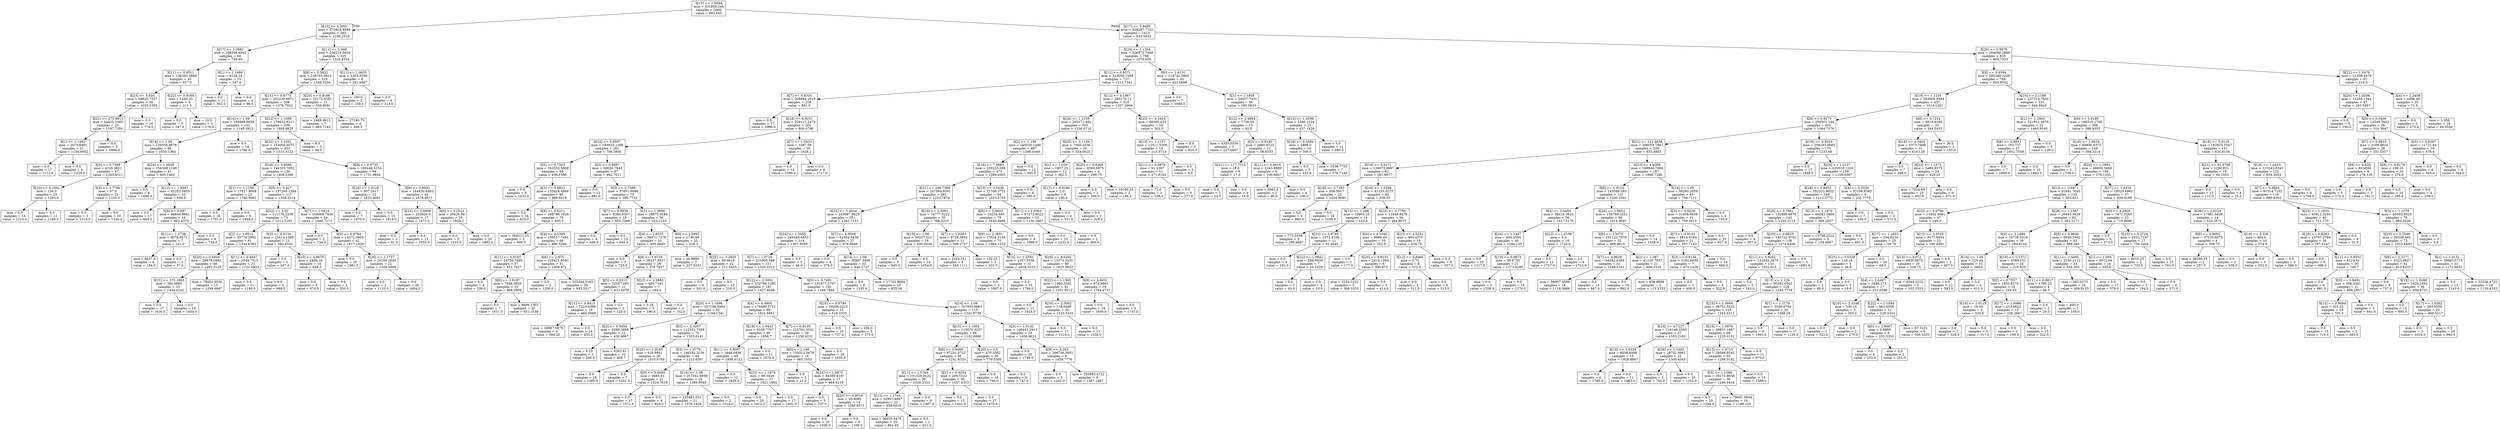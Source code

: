 digraph Tree {
node [shape=box] ;
0 [label="X[15] <= 1.0094\nmse = 331858.246\nsamples = 2000\nvalue = 993.855"] ;
1 [label="X[10] <= 4.2001\nmse = 272824.8586\nsamples = 385\nvalue = 1238.2519"] ;
0 -> 1 [labeldistance=2.5, labelangle=45, headlabel="True"] ;
2 [label="X[17] <= 1.0882\nmse = 188346.6942\nsamples = 60\nvalue = 749.65"] ;
1 -> 2 ;
3 [label="X[11] <= 0.9511\nmse = 136392.0889\nsamples = 45\nvalue = 917.0"] ;
2 -> 3 ;
4 [label="X[23] <= 5.633\nmse = 68825.7357\nsamples = 39\nvalue = 1025.5385"] ;
3 -> 4 ;
5 [label="X[21] <= 275.9911\nmse = 44425.1493\nsamples = 23\nvalue = 1197.7391"] ;
4 -> 5 ;
6 [label="X[1] <= 1.1402\nmse = 2074.8481\nsamples = 21\nvalue = 1134.0952"] ;
5 -> 6 ;
7 [label="mse = 0.0\nsamples = 17\nvalue = 1112.0"] ;
6 -> 7 ;
8 [label="mse = 0.0\nsamples = 4\nvalue = 1228.0"] ;
6 -> 8 ;
9 [label="mse = 0.0\nsamples = 2\nvalue = 1866.0"] ;
5 -> 9 ;
10 [label="mse = 0.0\nsamples = 16\nvalue = 778.0"] ;
4 -> 10 ;
11 [label="X[22] <= 0.9164\nmse = 1269.25\nsamples = 6\nvalue = 211.5"] ;
3 -> 11 ;
12 [label="mse = 0.0\nsamples = 3\nvalue = 247.0"] ;
11 -> 12 ;
13 [label="mse = 18.0\nsamples = 3\nvalue = 176.0"] ;
11 -> 13 ;
14 [label="X[1] <= 1.1686\nmse = 8138.24\nsamples = 15\nvalue = 247.6"] ;
2 -> 14 ;
15 [label="mse = 0.0\nsamples = 11\nvalue = 302.0"] ;
14 -> 15 ;
16 [label="mse = 0.0\nsamples = 4\nvalue = 98.0"] ;
14 -> 16 ;
17 [label="X[11] <= 1.048\nmse = 236210.5926\nsamples = 325\nvalue = 1328.4554"] ;
1 -> 17 ;
18 [label="X[6] <= 5.5822\nmse = 218745.9612\nsamples = 319\nvalue = 1348.5204"] ;
17 -> 18 ;
19 [label="X[11] <= 0.8775\nmse = 202229.6971\nsamples = 308\nvalue = 1376.7922"] ;
18 -> 19 ;
20 [label="X[14] <= 1.09\nmse = 169869.8658\nsamples = 102\nvalue = 1148.3922"] ;
19 -> 20 ;
21 [label="X[14] <= 1.09\nmse = 126556.8678\nsamples = 88\nvalue = 1050.1364"] ;
20 -> 21 ;
22 [label="X[5] <= 0.7389\nmse = 4316.3821\nsamples = 47\nvalue = 1263.8511"] ;
21 -> 22 ;
23 [label="X[10] <= 5.1941\nmse = 154.0\nsamples = 25\nvalue = 1203.0"] ;
22 -> 23 ;
24 [label="mse = 0.0\nsamples = 14\nvalue = 1214.0"] ;
23 -> 24 ;
25 [label="mse = 0.0\nsamples = 11\nvalue = 1189.0"] ;
23 -> 25 ;
26 [label="X[4] <= 3.7786\nmse = 57.0\nsamples = 22\nvalue = 1333.0"] ;
22 -> 26 ;
27 [label="mse = 0.0\nsamples = 3\nvalue = 1314.0"] ;
26 -> 27 ;
28 [label="mse = 0.0\nsamples = 19\nvalue = 1336.0"] ;
26 -> 28 ;
29 [label="X[24] <= 1.0638\nmse = 154308.1249\nsamples = 41\nvalue = 805.1463"] ;
21 -> 29 ;
30 [label="mse = 0.0\nsamples = 8\nvalue = 1408.0"] ;
29 -> 30 ;
31 [label="X[12] <= 1.5947\nmse = 82252.5455\nsamples = 33\nvalue = 659.0"] ;
29 -> 31 ;
32 [label="mse = 0.0\nsamples = 17\nvalue = 844.0"] ;
31 -> 32 ;
33 [label="X[8] <= 0.997\nmse = 94644.9961\nsamples = 16\nvalue = 462.4375"] ;
31 -> 33 ;
34 [label="X[1] <= 1.2738\nmse = 9078.8571\nsamples = 7\nvalue = 121.0"] ;
33 -> 34 ;
35 [label="mse = 6627.0\nsamples = 4\nvalue = 184.0"] ;
34 -> 35 ;
36 [label="mse = 0.0\nsamples = 3\nvalue = 37.0"] ;
34 -> 36 ;
37 [label="mse = 0.0\nsamples = 9\nvalue = 728.0"] ;
33 -> 37 ;
38 [label="mse = 0.0\nsamples = 14\nvalue = 1766.0"] ;
20 -> 38 ;
39 [label="X[22] <= 1.1686\nmse = 179632.8311\nsamples = 206\nvalue = 1489.8835"] ;
19 -> 39 ;
40 [label="X[22] <= 1.1051\nmse = 153066.4075\nsamples = 203\nvalue = 1510.5123"] ;
39 -> 40 ;
41 [label="X[18] <= 5.8566\nmse = 144310.7952\nsamples = 139\nvalue = 1408.5396"] ;
40 -> 41 ;
42 [label="X[1] <= 1.1199\nmse = 17027.9008\nsamples = 22\nvalue = 1780.9091"] ;
41 -> 42 ;
43 [label="mse = 0.0\nsamples = 16\nvalue = 1701.0"] ;
42 -> 43 ;
44 [label="mse = 0.0\nsamples = 6\nvalue = 1994.0"] ;
42 -> 44 ;
45 [label="X[5] <= 0.927\nmse = 137269.1384\nsamples = 117\nvalue = 1338.5214"] ;
41 -> 45 ;
46 [label="X[22] <= 1.02\nmse = 111176.2259\nsamples = 73\nvalue = 1211.2192"] ;
45 -> 46 ;
47 [label="X[2] <= 1.0611\nmse = 35776.2962\nsamples = 61\nvalue = 1334.6393"] ;
46 -> 47 ;
48 [label="X[20] <= 0.9304\nmse = 28978.0482\nsamples = 48\nvalue = 1392.3125"] ;
47 -> 48 ;
49 [label="X[21] <= 273.1863\nmse = 360.6685\nsamples = 33\nvalue = 1434.4242"] ;
48 -> 49 ;
50 [label="mse = 0.0\nsamples = 17\nvalue = 1416.0"] ;
49 -> 50 ;
51 [label="mse = 0.0\nsamples = 16\nvalue = 1454.0"] ;
49 -> 51 ;
52 [label="mse = 79451.5556\nsamples = 15\nvalue = 1299.6667"] ;
48 -> 52 ;
53 [label="X[11] <= 0.9447\nmse = 3249.7515\nsamples = 13\nvalue = 1121.6923"] ;
47 -> 53 ;
54 [label="mse = 0.0\nsamples = 11\nvalue = 1146.0"] ;
53 -> 54 ;
55 [label="mse = 0.0\nsamples = 2\nvalue = 988.0"] ;
53 -> 55 ;
56 [label="X[3] <= 0.9134\nmse = 23414.1389\nsamples = 12\nvalue = 583.8333"] ;
46 -> 56 ;
57 [label="mse = 0.0\nsamples = 2\nvalue = 257.0"] ;
56 -> 57 ;
58 [label="X[10] <= 4.8076\nmse = 2460.16\nsamples = 10\nvalue = 649.2"] ;
56 -> 58 ;
59 [label="mse = 0.0\nsamples = 8\nvalue = 674.0"] ;
58 -> 59 ;
60 [label="mse = 0.0\nsamples = 2\nvalue = 550.0"] ;
58 -> 60 ;
61 [label="X[7] <= 1.0414\nmse = 109064.7438\nsamples = 44\nvalue = 1549.7273"] ;
45 -> 61 ;
62 [label="mse = 0.0\nsamples = 2\nvalue = 134.0"] ;
61 -> 62 ;
63 [label="X[5] <= 0.9784\nmse = 14271.3605\nsamples = 42\nvalue = 1617.1429"] ;
61 -> 63 ;
64 [label="mse = 0.0\nsamples = 20\nvalue = 1681.0"] ;
63 -> 64 ;
65 [label="X[26] <= 1.1757\nmse = 20168.2645\nsamples = 22\nvalue = 1559.0909"] ;
63 -> 65 ;
66 [label="mse = 0.0\nsamples = 2\nvalue = 1110.0"] ;
65 -> 66 ;
67 [label="mse = 0.0\nsamples = 20\nvalue = 1604.0"] ;
65 -> 67 ;
68 [label="X[8] <= 0.9732\nmse = 100448.5154\nsamples = 64\nvalue = 1731.9844"] ;
40 -> 68 ;
69 [label="X[16] <= 1.0125\nmse = 807.2417\nsamples = 22\nvalue = 1833.4091"] ;
68 -> 69 ;
70 [label="mse = 0.0\nsamples = 7\nvalue = 1875.0"] ;
69 -> 70 ;
71 [label="mse = 0.0\nsamples = 15\nvalue = 1814.0"] ;
69 -> 71 ;
72 [label="X[8] <= 0.9932\nmse = 144430.6463\nsamples = 42\nvalue = 1678.8571"] ;
68 -> 72 ;
73 [label="X[23] <= 2.6808\nmse = 253920.0\nsamples = 17\nvalue = 1471.0"] ;
72 -> 73 ;
74 [label="mse = 0.0\nsamples = 2\nvalue = 91.0"] ;
73 -> 74 ;
75 [label="mse = 0.0\nsamples = 15\nvalue = 1655.0"] ;
73 -> 75 ;
76 [label="X[0] <= 3.2523\nmse = 20620.96\nsamples = 25\nvalue = 1820.2"] ;
72 -> 76 ;
77 [label="mse = 0.0\nsamples = 5\nvalue = 1533.0"] ;
76 -> 77 ;
78 [label="mse = 0.0\nsamples = 20\nvalue = 1892.0"] ;
76 -> 78 ;
79 [label="mse = 8.0\nsamples = 3\nvalue = 94.0"] ;
39 -> 79 ;
80 [label="X[20] <= 0.8166\nmse = 32172.6281\nsamples = 11\nvalue = 556.9091"] ;
18 -> 80 ;
81 [label="mse = 2469.0612\nsamples = 7\nvalue = 665.7143"] ;
80 -> 81 ;
82 [label="mse = 27180.75\nsamples = 4\nvalue = 366.5"] ;
80 -> 82 ;
83 [label="X[11] <= 1.0635\nmse = 5303.5556\nsamples = 6\nvalue = 261.6667"] ;
17 -> 83 ;
84 [label="mse = 100.0\nsamples = 2\nvalue = 159.0"] ;
83 -> 84 ;
85 [label="mse = 0.0\nsamples = 4\nvalue = 313.0"] ;
83 -> 85 ;
86 [label="X[17] <= 0.9489\nmse = 328297.7732\nsamples = 1615\nvalue = 935.5932"] ;
0 -> 86 [labeldistance=2.5, labelangle=-45, headlabel="False"] ;
87 [label="X[19] <= 1.1264\nmse = 326972.7068\nsamples = 780\nvalue = 1075.659"] ;
86 -> 87 ;
88 [label="X[11] <= 0.8571\nmse = 313058.1084\nsamples = 737\nvalue = 1113.7341"] ;
87 -> 88 ;
89 [label="X[7] <= 0.8334\nmse = 308984.2018\nsamples = 218\nvalue = 891.0"] ;
88 -> 89 ;
90 [label="mse = 0.0\nsamples = 17\nvalue = 1966.0"] ;
89 -> 90 ;
91 [label="X[18] <= 8.9251\nmse = 229111.2474\nsamples = 201\nvalue = 800.0796"] ;
89 -> 91 ;
92 [label="X[22] <= 0.9597\nmse = 169923.1266\nsamples = 181\nvalue = 708.5856"] ;
91 -> 92 ;
93 [label="X[5] <= 0.7263\nmse = 163333.5809\nsamples = 94\nvalue = 936.1596"] ;
92 -> 93 ;
94 [label="mse = 0.0\nsamples = 8\nvalue = 1433.0"] ;
93 -> 94 ;
95 [label="X[3] <= 0.8822\nmse = 153428.4966\nsamples = 86\nvalue = 889.9419"] ;
93 -> 95 ;
96 [label="mse = 0.0\nsamples = 16\nvalue = 625.0"] ;
95 -> 96 ;
97 [label="X[9] <= 5.0211\nmse = 168786.1929\nsamples = 70\nvalue = 950.5"] ;
95 -> 97 ;
98 [label="mse = 364212.25\nsamples = 2\nvalue = 609.5"] ;
97 -> 98 ;
99 [label="X[4] <= 4.5305\nmse = 159517.7491\nsamples = 68\nvalue = 960.5294"] ;
97 -> 99 ;
100 [label="X[11] <= 0.8183\nmse = 24750.7495\nsamples = 37\nvalue = 921.7027"] ;
99 -> 100 ;
101 [label="mse = 0.0\nsamples = 4\nvalue = 539.0"] ;
100 -> 101 ;
102 [label="X[6] <= 3.9197\nmse = 7846.0826\nsamples = 33\nvalue = 968.0909"] ;
100 -> 102 ;
103 [label="mse = 0.0\nsamples = 7\nvalue = 1031.0"] ;
102 -> 103 ;
104 [label="mse = 8606.1302\nsamples = 26\nvalue = 951.1538"] ;
102 -> 104 ;
105 [label="X[6] <= 2.875\nmse = 316421.8543\nsamples = 31\nvalue = 1006.871"] ;
99 -> 105 ;
106 [label="mse = 0.0\nsamples = 2\nvalue = 1200.0"] ;
105 -> 106 ;
107 [label="mse = 335494.3163\nsamples = 29\nvalue = 993.5517"] ;
105 -> 107 ;
108 [label="X[3] <= 0.8697\nmse = 60626.7843\nsamples = 87\nvalue = 462.7011"] ;
92 -> 108 ;
109 [label="mse = 0.0\nsamples = 12\nvalue = 881.0"] ;
108 -> 109 ;
110 [label="X[5] <= 0.7568\nmse = 37851.9086\nsamples = 75\nvalue = 395.7733"] ;
108 -> 110 ;
111 [label="X[7] <= 0.9939\nmse = 6384.9307\nsamples = 19\nvalue = 603.7368"] ;
110 -> 111 ;
112 [label="mse = 0.0\nsamples = 4\nvalue = 449.0"] ;
111 -> 112 ;
113 [label="mse = 0.0\nsamples = 15\nvalue = 645.0"] ;
111 -> 113 ;
114 [label="X[1] <= 1.2808\nmse = 28875.9184\nsamples = 56\nvalue = 325.2143"] ;
110 -> 114 ;
115 [label="X[4] <= 2.8535\nmse = 36471.7378\nsamples = 31\nvalue = 405.0645"] ;
114 -> 115 ;
116 [label="mse = 0.0\nsamples = 3\nvalue = 725.0"] ;
115 -> 116 ;
117 [label="X[8] <= 0.9726\nmse = 28237.3827\nsamples = 28\nvalue = 370.7857"] ;
115 -> 117 ;
118 [label="X[5] <= 0.9215\nmse = 22007.093\nsamples = 21\nvalue = 433.0476"] ;
117 -> 118 ;
119 [label="X[11] <= 0.8413\nmse = 7223.4599\nsamples = 18\nvalue = 484.3889"] ;
118 -> 119 ;
120 [label="mse = 16987.6875\nsamples = 4\nvalue = 594.25"] ;
119 -> 120 ;
121 [label="mse = 0.0\nsamples = 14\nvalue = 453.0"] ;
119 -> 121 ;
122 [label="mse = 0.0\nsamples = 3\nvalue = 125.0"] ;
118 -> 122 ;
123 [label="X[23] <= 2.3883\nmse = 409.7143\nsamples = 7\nvalue = 184.0"] ;
117 -> 123 ;
124 [label="mse = 0.16\nsamples = 5\nvalue = 196.8"] ;
123 -> 124 ;
125 [label="mse = 0.0\nsamples = 2\nvalue = 152.0"] ;
123 -> 125 ;
126 [label="X[6] <= 2.6993\nmse = 1746.96\nsamples = 25\nvalue = 226.2"] ;
114 -> 126 ;
127 [label="mse = 10.8889\nsamples = 3\nvalue = 337.3333"] ;
126 -> 127 ;
128 [label="X[25] <= 3.2825\nmse = 69.8616\nsamples = 22\nvalue = 211.0455"] ;
126 -> 128 ;
129 [label="mse = 0.0\nsamples = 9\nvalue = 201.0"] ;
128 -> 129 ;
130 [label="mse = 0.0\nsamples = 13\nvalue = 218.0"] ;
128 -> 130 ;
131 [label="X[7] <= 1.0433\nmse = 3387.09\nsamples = 20\nvalue = 1628.1"] ;
91 -> 131 ;
132 [label="mse = 0.0\nsamples = 14\nvalue = 1590.0"] ;
131 -> 132 ;
133 [label="mse = 0.0\nsamples = 6\nvalue = 1717.0"] ;
131 -> 133 ;
134 [label="X[12] <= 4.1867\nmse = 285178.11\nsamples = 519\nvalue = 1207.2909"] ;
88 -> 134 ;
135 [label="X[26] <= 1.2159\nmse = 265271.482\nsamples = 503\nvalue = 1236.0716"] ;
134 -> 135 ;
136 [label="X[2] <= 1.158\nmse = 245520.1446\nsamples = 487\nvalue = 1266.0349"] ;
135 -> 136 ;
137 [label="X[18] <= 7.9683\nmse = 230225.008\nsamples = 475\nvalue = 1289.0505"] ;
136 -> 137 ;
138 [label="X[21] <= 299.7366\nmse = 247564.9391\nsamples = 381\nvalue = 1223.7874"] ;
137 -> 138 ;
139 [label="X[25] <= 5.4024\nmse = 243087.9929\nsamples = 351\nvalue = 1262.7151"] ;
138 -> 139 ;
140 [label="X[24] <= 1.2055\nmse = 245049.4453\nsamples = 314\nvalue = 1307.8599"] ;
139 -> 140 ;
141 [label="X[7] <= 1.0719\nmse = 231905.388\nsamples = 311\nvalue = 1320.0322"] ;
140 -> 141 ;
142 [label="X[12] <= 2.5001\nmse = 232796.1295\nsamples = 181\nvalue = 1427.9448"] ;
141 -> 142 ;
143 [label="X[26] <= 1.1698\nmse = 197194.5064\nsamples = 82\nvalue = 1194.1341"] ;
142 -> 143 ;
144 [label="X[3] <= 0.9454\nmse = 9299.3889\nsamples = 12\nvalue = 430.6667"] ;
143 -> 144 ;
145 [label="mse = 6.25\nsamples = 2\nvalue = 540.5"] ;
144 -> 145 ;
146 [label="mse = 8262.81\nsamples = 10\nvalue = 408.7"] ;
144 -> 146 ;
147 [label="X[0] <= 2.0267\nmse = 112352.7569\nsamples = 70\nvalue = 1325.0143"] ;
143 -> 147 ;
148 [label="X[23] <= 1.9165\nmse = 616.9941\nsamples = 26\nvalue = 1510.0769"] ;
147 -> 148 ;
149 [label="mse = 0.0\nsamples = 19\nvalue = 1495.0"] ;
148 -> 149 ;
150 [label="mse = 0.0\nsamples = 7\nvalue = 1551.0"] ;
148 -> 150 ;
151 [label="X[3] <= 1.0779\nmse = 146182.3156\nsamples = 44\nvalue = 1215.6591"] ;
147 -> 151 ;
152 [label="X[0] <= 3.4684\nmse = 9483.61\nsamples = 21\nvalue = 1024.7619"] ;
151 -> 152 ;
153 [label="mse = 0.0\nsamples = 17\nvalue = 1072.0"] ;
152 -> 153 ;
154 [label="mse = 0.0\nsamples = 4\nvalue = 824.0"] ;
152 -> 154 ;
155 [label="X[14] <= 1.09\nmse = 207341.6938\nsamples = 23\nvalue = 1389.9565"] ;
151 -> 155 ;
156 [label="mse = 225483.551\nsamples = 21\nvalue = 1378.1429"] ;
155 -> 156 ;
157 [label="mse = 0.0\nsamples = 2\nvalue = 1514.0"] ;
155 -> 157 ;
158 [label="X[4] <= 4.4905\nmse = 179499.5721\nsamples = 99\nvalue = 1621.6061"] ;
142 -> 158 ;
159 [label="X[19] <= 1.0443\nmse = 9169.7767\nsamples = 60\nvalue = 1856.7"] ;
158 -> 159 ;
160 [label="X[11] <= 0.9097\nmse = 1646.6456\nsamples = 49\nvalue = 1898.6122"] ;
159 -> 160 ;
161 [label="mse = 0.0\nsamples = 12\nvalue = 1829.0"] ;
160 -> 161 ;
162 [label="X[23] <= 1.1976\nmse = 99.3426\nsamples = 37\nvalue = 1921.1892"] ;
160 -> 162 ;
163 [label="mse = 0.0\nsamples = 20\nvalue = 1912.0"] ;
162 -> 163 ;
164 [label="mse = 0.0\nsamples = 17\nvalue = 1932.0"] ;
162 -> 164 ;
165 [label="mse = 0.0\nsamples = 11\nvalue = 1670.0"] ;
159 -> 165 ;
166 [label="X[7] <= 0.9139\nmse = 225701.3531\nsamples = 39\nvalue = 1259.9231"] ;
158 -> 166 ;
167 [label="X[0] <= 2.146\nmse = 159313.5679\nsamples = 19\nvalue = 865.1053"] ;
166 -> 167 ;
168 [label="mse = 0.0\nsamples = 2\nvalue = 21.0"] ;
167 -> 168 ;
169 [label="X[22] <= 1.0875\nmse = 84369.4187\nsamples = 17\nvalue = 964.4118"] ;
167 -> 169 ;
170 [label="mse = 0.0\nsamples = 3\nvalue = 337.0"] ;
169 -> 170 ;
171 [label="X[20] <= 0.9019\nmse = 20.4082\nsamples = 14\nvalue = 1098.8571"] ;
169 -> 171 ;
172 [label="mse = 0.0\nsamples = 10\nvalue = 1096.0"] ;
171 -> 172 ;
173 [label="mse = 0.0\nsamples = 4\nvalue = 1106.0"] ;
171 -> 173 ;
174 [label="mse = 0.0\nsamples = 20\nvalue = 1635.0"] ;
166 -> 174 ;
175 [label="X[5] <= 0.7491\nmse = 191877.2767\nsamples = 130\nvalue = 1169.7846"] ;
141 -> 175 ;
176 [label="X[20] <= 0.8799\nmse = 29206.2222\nsamples = 15\nvalue = 616.3333"] ;
175 -> 176 ;
177 [label="mse = 0.0\nsamples = 10\nvalue = 737.0"] ;
176 -> 177 ;
178 [label="mse = 256.0\nsamples = 5\nvalue = 375.0"] ;
176 -> 178 ;
179 [label="X[14] <= 1.09\nmse = 167930.6863\nsamples = 115\nvalue = 1241.9739"] ;
175 -> 179 ;
180 [label="X[15] <= 1.1004\nmse = 113070.3207\nsamples = 86\nvalue = 1102.0698"] ;
179 -> 180 ;
181 [label="X[8] <= 0.9466\nmse = 97251.5722\nsamples = 60\nvalue = 1241.8333"] ;
180 -> 181 ;
182 [label="X[11] <= 1.0764\nmse = 101329.9122\nsamples = 30\nvalue = 1026.2333"] ;
181 -> 182 ;
183 [label="X[13] <= 1.1744\nmse = 32901.4897\nsamples = 22\nvalue = 858.6818"] ;
182 -> 183 ;
184 [label="mse = 36035.4475\nsamples = 20\nvalue = 862.45"] ;
183 -> 184 ;
185 [label="mse = 0.0\nsamples = 2\nvalue = 821.0"] ;
183 -> 185 ;
186 [label="mse = 0.0\nsamples = 8\nvalue = 1487.0"] ;
182 -> 186 ;
187 [label="X[2] <= 0.9204\nmse = 206.5122\nsamples = 30\nvalue = 1457.4333"] ;
181 -> 187 ;
188 [label="mse = 0.0\nsamples = 13\nvalue = 1441.0"] ;
187 -> 188 ;
189 [label="mse = 0.0\nsamples = 17\nvalue = 1470.0"] ;
187 -> 189 ;
190 [label="X[20] <= 1.0\nmse = 470.5562\nsamples = 26\nvalue = 779.5385"] ;
180 -> 190 ;
191 [label="mse = 0.0\nsamples = 18\nvalue = 794.0"] ;
190 -> 191 ;
192 [label="mse = 0.0\nsamples = 8\nvalue = 747.0"] ;
190 -> 192 ;
193 [label="X[3] <= 1.0142\nmse = 100443.2913\nsamples = 29\nvalue = 1656.8621"] ;
179 -> 193 ;
194 [label="mse = 0.0\nsamples = 20\nvalue = 1746.0"] ;
193 -> 194 ;
195 [label="X[9] <= 4.263\nmse = 266756.3951\nsamples = 9\nvalue = 1458.7778"] ;
193 -> 195 ;
196 [label="mse = 0.0\nsamples = 3\nvalue = 1202.0"] ;
195 -> 196 ;
197 [label="mse = 350683.4722\nsamples = 6\nvalue = 1587.1667"] ;
195 -> 197 ;
198 [label="mse = 0.0\nsamples = 3\nvalue = 46.0"] ;
140 -> 198 ;
199 [label="X[7] <= 0.9006\nmse = 62364.9438\nsamples = 37\nvalue = 879.5946"] ;
139 -> 199 ;
200 [label="mse = 0.0\nsamples = 4\nvalue = 379.0"] ;
199 -> 200 ;
201 [label="X[14] <= 1.09\nmse = 35867.3499\nsamples = 33\nvalue = 940.2727"] ;
199 -> 201 ;
202 [label="mse = 0.0\nsamples = 8\nvalue = 1205.0"] ;
201 -> 202 ;
203 [label="mse = 17742.8864\nsamples = 25\nvalue = 855.56"] ;
201 -> 203 ;
204 [label="X[10] <= 2.3062\nmse = 74777.0222\nsamples = 30\nvalue = 768.3333"] ;
138 -> 204 ;
205 [label="X[19] <= 1.06\nmse = 50237.313\nsamples = 19\nvalue = 920.0526"] ;
204 -> 205 ;
206 [label="mse = 0.0\nsamples = 5\nvalue = 545.0"] ;
205 -> 206 ;
207 [label="mse = 0.0\nsamples = 14\nvalue = 1054.0"] ;
205 -> 207 ;
208 [label="X[7] <= 1.0283\nmse = 8728.3802\nsamples = 11\nvalue = 506.2727"] ;
204 -> 208 ;
209 [label="mse = 2342.321\nsamples = 9\nvalue = 545.1111"] ;
208 -> 209 ;
210 [label="mse = 132.25\nsamples = 2\nvalue = 331.5"] ;
208 -> 210 ;
211 [label="X[10] <= 3.5438\nmse = 72706.3721\nsamples = 94\nvalue = 1553.5745"] ;
137 -> 211 ;
212 [label="X[8] <= 0.9933\nmse = 33254.605\nsamples = 79\nvalue = 1633.9494"] ;
211 -> 212 ;
213 [label="X[9] <= 2.3851\nmse = 17034.5156\nsamples = 75\nvalue = 1664.1333"] ;
212 -> 213 ;
214 [label="X[15] <= 1.0591\nmse = 2357.5556\nsamples = 15\nvalue = 1818.3333"] ;
213 -> 214 ;
215 [label="mse = 0.0\nsamples = 5\nvalue = 1887.0"] ;
214 -> 215 ;
216 [label="mse = 0.0\nsamples = 10\nvalue = 1784.0"] ;
214 -> 216 ;
217 [label="X[18] <= 8.6292\nmse = 13273.2431\nsamples = 60\nvalue = 1625.5833"] ;
213 -> 217 ;
218 [label="X[22] <= 1.1365\nmse = 1990.3391\nsamples = 41\nvalue = 1551.9512"] ;
217 -> 218 ;
219 [label="mse = 0.0\nsamples = 11\nvalue = 1624.0"] ;
218 -> 219 ;
220 [label="X[10] <= 2.3062\nmse = 118.8489\nsamples = 30\nvalue = 1525.5333"] ;
218 -> 220 ;
221 [label="mse = 0.0\nsamples = 17\nvalue = 1516.0"] ;
220 -> 221 ;
222 [label="mse = 0.0\nsamples = 13\nvalue = 1538.0"] ;
220 -> 222 ;
223 [label="X[0] <= 4.6031\nmse = 674.9861\nsamples = 19\nvalue = 1784.4737"] ;
217 -> 223 ;
224 [label="mse = 0.0\nsamples = 14\nvalue = 1800.0"] ;
223 -> 224 ;
225 [label="mse = 0.0\nsamples = 5\nvalue = 1741.0"] ;
223 -> 225 ;
226 [label="mse = 0.0\nsamples = 4\nvalue = 1068.0"] ;
212 -> 226 ;
227 [label="X[11] <= 1.0304\nmse = 67272.8622\nsamples = 15\nvalue = 1130.2667"] ;
211 -> 227 ;
228 [label="mse = 0.0\nsamples = 13\nvalue = 1232.0"] ;
227 -> 228 ;
229 [label="mse = 0.0\nsamples = 2\nvalue = 469.0"] ;
227 -> 229 ;
230 [label="mse = 0.0\nsamples = 12\nvalue = 355.0"] ;
136 -> 230 ;
231 [label="X[25] <= 3.1149\nmse = 7365.4336\nsamples = 16\nvalue = 324.0625"] ;
135 -> 231 ;
232 [label="X[1] <= 1.029\nmse = 1057.25\nsamples = 12\nvalue = 362.5"] ;
231 -> 232 ;
233 [label="mse = 0.0\nsamples = 6\nvalue = 395.0"] ;
232 -> 233 ;
234 [label="X[17] <= 0.9186\nmse = 2.0\nsamples = 6\nvalue = 330.0"] ;
232 -> 234 ;
235 [label="mse = 0.0\nsamples = 4\nvalue = 331.0"] ;
234 -> 235 ;
236 [label="mse = 0.0\nsamples = 2\nvalue = 328.0"] ;
234 -> 236 ;
237 [label="X[20] <= 0.8268\nmse = 8560.6875\nsamples = 4\nvalue = 208.75"] ;
231 -> 237 ;
238 [label="mse = 0.0\nsamples = 2\nvalue = 268.0"] ;
237 -> 238 ;
239 [label="mse = 10100.25\nsamples = 2\nvalue = 149.5"] ;
237 -> 239 ;
240 [label="X[25] <= 4.3424\nmse = 66305.625\nsamples = 16\nvalue = 302.5"] ;
134 -> 240 ;
241 [label="X[13] <= 1.1157\nmse = 12511.5306\nsamples = 14\nvalue = 213.5714"] ;
240 -> 241 ;
242 [label="X[11] <= 0.9876\nmse = 91.2397\nsamples = 11\nvalue = 271.8182"] ;
241 -> 242 ;
243 [label="mse = 72.0\nsamples = 3\nvalue = 258.0"] ;
242 -> 243 ;
244 [label="mse = 0.0\nsamples = 8\nvalue = 277.0"] ;
242 -> 244 ;
245 [label="mse = 0.0\nsamples = 3\nvalue = 0.0"] ;
241 -> 245 ;
246 [label="mse = 0.0\nsamples = 2\nvalue = 925.0"] ;
240 -> 246 ;
247 [label="X[0] <= 1.6131\nmse = 114742.3905\nsamples = 43\nvalue = 423.0698"] ;
87 -> 247 ;
248 [label="mse = 0.0\nsamples = 7\nvalue = 1089.0"] ;
247 -> 248 ;
249 [label="X[1] <= 1.1938\nmse = 34057.7431\nsamples = 36\nvalue = 293.5833"] ;
247 -> 249 ;
250 [label="X[12] <= 2.4694\nmse = 7736.64\nsamples = 15\nvalue = 92.6"] ;
249 -> 250 ;
251 [label="mse = 4355.5556\nsamples = 3\nvalue = 227.6667"] ;
250 -> 251 ;
252 [label="X[3] <= 0.9185\nmse = 2880.9722\nsamples = 12\nvalue = 58.8333"] ;
250 -> 252 ;
253 [label="X[21] <= 117.7315\nmse = 18.0\nsamples = 6\nvalue = 17.0"] ;
252 -> 253 ;
254 [label="mse = 0.0\nsamples = 2\nvalue = 23.0"] ;
253 -> 254 ;
255 [label="mse = 0.0\nsamples = 4\nvalue = 14.0"] ;
253 -> 255 ;
256 [label="X[11] <= 0.9616\nmse = 2243.8889\nsamples = 6\nvalue = 100.6667"] ;
252 -> 256 ;
257 [label="mse = 6561.0\nsamples = 2\nvalue = 90.0"] ;
256 -> 257 ;
258 [label="mse = 0.0\nsamples = 4\nvalue = 106.0"] ;
256 -> 258 ;
259 [label="X[13] <= 1.0256\nmse = 3396.1224\nsamples = 21\nvalue = 437.1429"] ;
249 -> 259 ;
260 [label="X[18] <= 6.5084\nmse = 2889.0\nsamples = 10\nvalue = 390.0"] ;
259 -> 260 ;
261 [label="mse = 0.0\nsamples = 3\nvalue = 421.0"] ;
260 -> 261 ;
262 [label="mse = 3538.7755\nsamples = 7\nvalue = 376.7143"] ;
260 -> 262 ;
263 [label="mse = 0.0\nsamples = 11\nvalue = 480.0"] ;
259 -> 263 ;
264 [label="X[20] <= 0.9876\nmse = 294090.2888\nsamples = 835\nvalue = 804.7533"] ;
86 -> 264 ;
265 [label="X[8] <= 0.9394\nmse = 285348.2209\nsamples = 768\nvalue = 855.8542"] ;
264 -> 265 ;
266 [label="X[19] <= 1.1254\nmse = 263606.9584\nsamples = 437\nvalue = 1014.1281"] ;
265 -> 266 ;
267 [label="X[8] <= 0.9273\nmse = 250501.144\nsamples = 404\nvalue = 1064.7376"] ;
266 -> 267 ;
268 [label="X[21] <= 212.4836\nmse = 206059.7867\nsamples = 229\nvalue = 935.4803"] ;
267 -> 268 ;
269 [label="X[19] <= 0.9171\nmse = 134673.9667\nsamples = 62\nvalue = 581.9677"] ;
268 -> 269 ;
270 [label="X[18] <= 5.7283\nmse = 456.9917\nsamples = 22\nvalue = 1024.9091"] ;
269 -> 270 ;
271 [label="mse = 0.0\nsamples = 6\nvalue = 990.0"] ;
270 -> 271 ;
272 [label="mse = 0.0\nsamples = 16\nvalue = 1038.0"] ;
270 -> 272 ;
273 [label="X[16] <= 1.0289\nmse = 41235.3275\nsamples = 40\nvalue = 338.35"] ;
269 -> 273 ;
274 [label="X[13] <= 1.098\nmse = 10955.25\nsamples = 14\nvalue = 103.5"] ;
273 -> 274 ;
275 [label="mse = 773.5556\nsamples = 3\nvalue = 290.6667"] ;
274 -> 275 ;
276 [label="X[23] <= 3.8795\nmse = 1572.4298\nsamples = 11\nvalue = 52.4545"] ;
274 -> 276 ;
277 [label="mse = 0.0\nsamples = 4\nvalue = 102.0"] ;
276 -> 277 ;
278 [label="X[22] <= 1.0841\nmse = 266.6939\nsamples = 7\nvalue = 24.1429"] ;
276 -> 278 ;
279 [label="mse = 0.0\nsamples = 3\nvalue = 43.0"] ;
278 -> 279 ;
280 [label="mse = 0.0\nsamples = 4\nvalue = 10.0"] ;
278 -> 280 ;
281 [label="X[25] <= 4.7756\nmse = 11849.8476\nsamples = 26\nvalue = 464.8077"] ;
273 -> 281 ;
282 [label="X[4] <= 4.1046\nmse = 9666.49\nsamples = 10\nvalue = 352.9"] ;
281 -> 282 ;
283 [label="mse = 0.0\nsamples = 2\nvalue = 177.0"] ;
282 -> 283 ;
284 [label="X[20] <= 0.9231\nmse = 2414.1094\nsamples = 8\nvalue = 396.875"] ;
282 -> 284 ;
285 [label="mse = 5134.2222\nsamples = 3\nvalue = 368.3333"] ;
284 -> 285 ;
286 [label="mse = 0.0\nsamples = 5\nvalue = 414.0"] ;
284 -> 286 ;
287 [label="X[23] <= 4.5251\nmse = 495.4375\nsamples = 16\nvalue = 534.75"] ;
281 -> 287 ;
288 [label="X[12] <= 3.8466\nmse = 0.75\nsamples = 8\nvalue = 512.5"] ;
287 -> 288 ;
289 [label="mse = 0.0\nsamples = 2\nvalue = 511.0"] ;
288 -> 289 ;
290 [label="mse = 0.0\nsamples = 6\nvalue = 513.0"] ;
288 -> 290 ;
291 [label="mse = 0.0\nsamples = 8\nvalue = 557.0"] ;
287 -> 291 ;
292 [label="X[23] <= 4.6309\nmse = 168940.7864\nsamples = 167\nvalue = 1066.7246"] ;
268 -> 292 ;
293 [label="X[8] <= 0.9124\nmse = 143588.583\nsamples = 122\nvalue = 1200.2541"] ;
292 -> 293 ;
294 [label="X[4] <= 3.4459\nmse = 38418.3925\nsamples = 56\nvalue = 1417.5179"] ;
293 -> 294 ;
295 [label="X[24] <= 1.1447\nmse = 494.2594\nsamples = 40\nvalue = 1294.125"] ;
294 -> 295 ;
296 [label="mse = 0.0\nsamples = 19\nvalue = 1317.0"] ;
295 -> 296 ;
297 [label="X[19] <= 0.9874\nmse = 39.6735\nsamples = 21\nvalue = 1273.4286"] ;
295 -> 297 ;
298 [label="mse = 0.0\nsamples = 3\nvalue = 1258.0"] ;
297 -> 298 ;
299 [label="mse = 0.0\nsamples = 18\nvalue = 1276.0"] ;
297 -> 299 ;
300 [label="X[22] <= 1.0199\nmse = 3.0\nsamples = 16\nvalue = 1726.0"] ;
294 -> 300 ;
301 [label="mse = 0.0\nsamples = 12\nvalue = 1727.0"] ;
300 -> 301 ;
302 [label="mse = 0.0\nsamples = 4\nvalue = 1723.0"] ;
300 -> 302 ;
303 [label="X[26] <= 1.0653\nmse = 158789.3251\nsamples = 66\nvalue = 1015.9091"] ;
293 -> 303 ;
304 [label="X[9] <= 3.5075\nmse = 101122.7678\nsamples = 52\nvalue = 869.9615"] ;
303 -> 304 ;
305 [label="X[7] <= 0.9629\nmse = 64582.6368\nsamples = 31\nvalue = 1046.5161"] ;
304 -> 305 ;
306 [label="mse = 98907.4599\nsamples = 18\nvalue = 1118.3889"] ;
305 -> 306 ;
307 [label="mse = 0.0\nsamples = 13\nvalue = 947.0"] ;
305 -> 307 ;
308 [label="X[2] <= 1.087\nmse = 41120.7937\nsamples = 21\nvalue = 609.3333"] ;
304 -> 308 ;
309 [label="mse = 0.0\nsamples = 18\nvalue = 692.0"] ;
308 -> 309 ;
310 [label="mse = 826.8889\nsamples = 3\nvalue = 113.3333"] ;
308 -> 310 ;
311 [label="mse = 0.0\nsamples = 14\nvalue = 1558.0"] ;
303 -> 311 ;
312 [label="X[14] <= 1.09\nmse = 58280.2054\nsamples = 45\nvalue = 704.7111"] ;
292 -> 312 ;
313 [label="X[3] <= 0.8229\nmse = 31608.6639\nsamples = 41\nvalue = 758.3415"] ;
312 -> 313 ;
314 [label="X[7] <= 0.9142\nmse = 8819.9184\nsamples = 21\nvalue = 597.7143"] ;
313 -> 314 ;
315 [label="X[3] <= 0.8156\nmse = 3182.6939\nsamples = 7\nvalue = 473.1429"] ;
314 -> 315 ;
316 [label="mse = 0.0\nsamples = 3\nvalue = 408.0"] ;
315 -> 316 ;
317 [label="mse = 0.0\nsamples = 4\nvalue = 522.0"] ;
315 -> 317 ;
318 [label="mse = 0.0\nsamples = 14\nvalue = 660.0"] ;
314 -> 318 ;
319 [label="mse = 0.0\nsamples = 20\nvalue = 927.0"] ;
313 -> 319 ;
320 [label="mse = 0.0\nsamples = 4\nvalue = 155.0"] ;
312 -> 320 ;
321 [label="X[19] <= 0.9324\nmse = 258183.8085\nsamples = 175\nvalue = 1233.88"] ;
267 -> 321 ;
322 [label="mse = 0.0\nsamples = 17\nvalue = 1949.0"] ;
321 -> 322 ;
323 [label="X[24] <= 1.2157\nmse = 225019.1226\nsamples = 158\nvalue = 1156.9367"] ;
321 -> 323 ;
324 [label="X[18] <= 5.8453\nmse = 182321.9622\nsamples = 149\nvalue = 1212.5772"] ;
323 -> 324 ;
325 [label="X[20] <= 0.7881\nmse = 152898.6878\nsamples = 142\nvalue = 1253.2113"] ;
324 -> 325 ;
326 [label="mse = 0.0\nsamples = 4\nvalue = 507.0"] ;
325 -> 326 ;
327 [label="X[20] <= 0.9833\nmse = 140722.6702\nsamples = 138\nvalue = 1274.8406"] ;
325 -> 327 ;
328 [label="X[11] <= 0.9342\nmse = 131633.2479\nsamples = 133\nvalue = 1252.015"] ;
327 -> 328 ;
329 [label="mse = 0.0\nsamples = 5\nvalue = 183.0"] ;
328 -> 329 ;
330 [label="X[13] <= 1.126\nmse = 90391.0502\nsamples = 128\nvalue = 1293.7734"] ;
328 -> 330 ;
331 [label="X[15] <= 1.0664\nmse = 98751.5532\nsamples = 103\nvalue = 1343.6311"] ;
330 -> 331 ;
332 [label="X[10] <= 4.7227\nmse = 116149.2505\nsamples = 37\nvalue = 1555.2162"] ;
331 -> 332 ;
333 [label="X[19] <= 1.0234\nmse = 8058.6489\nsamples = 15\nvalue = 1928.8667"] ;
332 -> 333 ;
334 [label="mse = 0.0\nsamples = 4\nvalue = 1780.0"] ;
333 -> 334 ;
335 [label="mse = 0.0\nsamples = 11\nvalue = 1983.0"] ;
333 -> 335 ;
336 [label="X[26] <= 1.1002\nmse = 29752.0661\nsamples = 22\nvalue = 1300.4545"] ;
332 -> 336 ;
337 [label="mse = 0.0\nsamples = 2\nvalue = 755.0"] ;
336 -> 337 ;
338 [label="mse = 0.0\nsamples = 20\nvalue = 1355.0"] ;
336 -> 338 ;
339 [label="X[19] <= 1.0876\nmse = 49831.1967\nsamples = 66\nvalue = 1225.0152"] ;
331 -> 339 ;
340 [label="X[13] <= 1.0715\nmse = 29548.8542\nsamples = 55\nvalue = 1296.0182"] ;
339 -> 340 ;
341 [label="X[3] <= 1.1586\nmse = 38172.8858\nsamples = 36\nvalue = 1246.9444"] ;
340 -> 341 ;
342 [label="mse = 0.0\nsamples = 20\nvalue = 1294.0"] ;
341 -> 342 ;
343 [label="mse = 79661.4844\nsamples = 16\nvalue = 1188.125"] ;
341 -> 343 ;
344 [label="mse = 0.0\nsamples = 19\nvalue = 1389.0"] ;
340 -> 344 ;
345 [label="mse = 0.0\nsamples = 11\nvalue = 870.0"] ;
339 -> 345 ;
346 [label="X[1] <= 1.3179\nmse = 3509.6704\nsamples = 25\nvalue = 1088.36"] ;
330 -> 346 ;
347 [label="mse = 0.0\nsamples = 8\nvalue = 1002.0"] ;
346 -> 347 ;
348 [label="mse = 0.0\nsamples = 17\nvalue = 1129.0"] ;
346 -> 348 ;
349 [label="mse = 0.0\nsamples = 5\nvalue = 1882.0"] ;
327 -> 349 ;
350 [label="X[13] <= 1.1876\nmse = 66243.3469\nsamples = 7\nvalue = 388.2857"] ;
324 -> 350 ;
351 [label="mse = 13798.2222\nsamples = 3\nvalue = 104.6667"] ;
350 -> 351 ;
352 [label="mse = 0.0\nsamples = 4\nvalue = 601.0"] ;
350 -> 352 ;
353 [label="X[4] <= 5.5025\nmse = 32106.8395\nsamples = 9\nvalue = 235.7778"] ;
323 -> 353 ;
354 [label="mse = 0.0\nsamples = 7\nvalue = 140.0"] ;
353 -> 354 ;
355 [label="mse = 0.0\nsamples = 2\nvalue = 571.0"] ;
353 -> 355 ;
356 [label="X[0] <= 3.7214\nmse = 8814.4298\nsamples = 33\nvalue = 394.5455"] ;
266 -> 356 ;
357 [label="X[18] <= 4.3462\nmse = 5373.7898\nsamples = 31\nvalue = 410.129"] ;
356 -> 357 ;
358 [label="mse = 0.0\nsamples = 7\nvalue = 348.0"] ;
357 -> 358 ;
359 [label="X[22] <= 1.1572\nmse = 5486.9375\nsamples = 24\nvalue = 428.25"] ;
357 -> 359 ;
360 [label="mse = 7024.64\nsamples = 15\nvalue = 402.6"] ;
359 -> 360 ;
361 [label="mse = 0.0\nsamples = 9\nvalue = 471.0"] ;
359 -> 361 ;
362 [label="mse = 36.0\nsamples = 2\nvalue = 153.0"] ;
356 -> 362 ;
363 [label="X[10] <= 2.1189\nmse = 237314.7834\nsamples = 331\nvalue = 646.8943"] ;
265 -> 363 ;
364 [label="X[1] <= 1.2962\nmse = 521921.4979\nsamples = 22\nvalue = 1460.9545"] ;
363 -> 364 ;
365 [label="X[6] <= 2.8933\nmse = 163.737\nsamples = 17\nvalue = 1852.7059"] ;
364 -> 365 ;
366 [label="mse = 0.0\nsamples = 7\nvalue = 1868.0"] ;
365 -> 366 ;
367 [label="mse = 0.0\nsamples = 10\nvalue = 1842.0"] ;
365 -> 367 ;
368 [label="mse = 0.0\nsamples = 5\nvalue = 129.0"] ;
364 -> 368 ;
369 [label="X[6] <= 5.0189\nmse = 166510.1706\nsamples = 309\nvalue = 588.9353"] ;
363 -> 369 ;
370 [label="X[16] <= 1.0019\nmse = 69806.8372\nsamples = 168\nvalue = 394.3214"] ;
369 -> 370 ;
371 [label="mse = 0.0\nsamples = 2\nvalue = 1739.0"] ;
370 -> 371 ;
372 [label="X[24] <= 1.1954\nmse = 48600.3469\nsamples = 166\nvalue = 378.1205"] ;
370 -> 372 ;
373 [label="X[12] <= 3.6871\nmse = 31641.7045\nsamples = 129\nvalue = 303.031"] ;
372 -> 373 ;
374 [label="X[22] <= 0.9706\nmse = 13502.4681\nsamples = 47\nvalue = 149.0"] ;
373 -> 374 ;
375 [label="X[17] <= 1.1653\nmse = 294.8224\nsamples = 25\nvalue = 59.76"] ;
374 -> 375 ;
376 [label="X[25] <= 3.0359\nmse = 116.16\nsamples = 5\nvalue = 26.8"] ;
375 -> 376 ;
377 [label="mse = 0.0\nsamples = 2\nvalue = 40.0"] ;
376 -> 377 ;
378 [label="mse = 0.0\nsamples = 3\nvalue = 18.0"] ;
376 -> 378 ;
379 [label="mse = 0.0\nsamples = 20\nvalue = 68.0"] ;
375 -> 379 ;
380 [label="X[12] <= 3.4529\nmse = 9177.6054\nsamples = 22\nvalue = 250.4091"] ;
374 -> 380 ;
381 [label="X[10] <= 4.072\nmse = 4935.0875\nsamples = 20\nvalue = 228.75"] ;
380 -> 381 ;
382 [label="X[4] <= 2.4497\nmse = 1686.173\nsamples = 17\nvalue = 251.0588"] ;
381 -> 382 ;
383 [label="X[10] <= 2.3246\nmse = 530.16\nsamples = 5\nvalue = 303.2"] ;
382 -> 383 ;
384 [label="mse = 0.0\nsamples = 3\nvalue = 322.0"] ;
383 -> 384 ;
385 [label="mse = 0.0\nsamples = 2\nvalue = 275.0"] ;
383 -> 385 ;
386 [label="X[22] <= 1.1094\nmse = 563.0556\nsamples = 12\nvalue = 229.3333"] ;
382 -> 386 ;
387 [label="X[0] <= 2.8067\nmse = 0.8889\nsamples = 6\nvalue = 252.3333"] ;
386 -> 387 ;
388 [label="mse = 0.0\nsamples = 4\nvalue = 253.0"] ;
387 -> 388 ;
389 [label="mse = 0.0\nsamples = 2\nvalue = 251.0"] ;
387 -> 389 ;
390 [label="mse = 67.2222\nsamples = 6\nvalue = 206.3333"] ;
386 -> 390 ;
391 [label="mse = 4544.2222\nsamples = 3\nvalue = 102.3333"] ;
381 -> 391 ;
392 [label="mse = 0.0\nsamples = 2\nvalue = 467.0"] ;
380 -> 392 ;
393 [label="X[26] <= 1.1487\nmse = 20645.3629\nsamples = 82\nvalue = 391.3171"] ;
373 -> 393 ;
394 [label="X[0] <= 3.1686\nmse = 10738.0316\nsamples = 39\nvalue = 284.6154"] ;
393 -> 394 ;
395 [label="X[14] <= 1.09\nmse = 125.44\nsamples = 15\nvalue = 388.6"] ;
394 -> 395 ;
396 [label="mse = 0.0\nsamples = 12\nvalue = 383.0"] ;
395 -> 396 ;
397 [label="mse = 0.0\nsamples = 3\nvalue = 411.0"] ;
395 -> 397 ;
398 [label="X[19] <= 1.1071\nmse = 6389.151\nsamples = 24\nvalue = 219.625"] ;
394 -> 398 ;
399 [label="X[2] <= 0.7557\nmse = 1833.6275\nsamples = 20\nvalue = 249.85"] ;
398 -> 399 ;
400 [label="X[16] <= 1.0115\nmse = 19.44\nsamples = 5\nvalue = 320.6"] ;
399 -> 400 ;
401 [label="mse = 0.0\nsamples = 2\nvalue = 326.0"] ;
400 -> 401 ;
402 [label="mse = 0.0\nsamples = 3\nvalue = 317.0"] ;
400 -> 402 ;
403 [label="X[17] <= 1.0986\nmse = 213.6622\nsamples = 15\nvalue = 226.2667"] ;
399 -> 403 ;
404 [label="mse = 0.0\nsamples = 2\nvalue = 189.0"] ;
403 -> 404 ;
405 [label="mse = 0.0\nsamples = 13\nvalue = 232.0"] ;
403 -> 405 ;
406 [label="X[11] <= 0.8817\nmse = 1760.25\nsamples = 4\nvalue = 68.5"] ;
398 -> 406 ;
407 [label="mse = 0.0\nsamples = 2\nvalue = 29.0"] ;
406 -> 407 ;
408 [label="mse = 400.0\nsamples = 2\nvalue = 108.0"] ;
406 -> 408 ;
409 [label="X[8] <= 0.9826\nmse = 9939.3402\nsamples = 43\nvalue = 488.093"] ;
393 -> 409 ;
410 [label="X[1] <= 1.3492\nmse = 2250.2112\nsamples = 33\nvalue = 534.303"] ;
409 -> 410 ;
411 [label="mse = 263.0273\nsamples = 16\nvalue = 486.8125"] ;
410 -> 411 ;
412 [label="mse = 0.0\nsamples = 17\nvalue = 579.0"] ;
410 -> 412 ;
413 [label="X[1] <= 1.084\nmse = 5012.64\nsamples = 10\nvalue = 335.6"] ;
409 -> 413 ;
414 [label="mse = 0.0\nsamples = 2\nvalue = 194.0"] ;
413 -> 414 ;
415 [label="mse = 0.0\nsamples = 8\nvalue = 371.0"] ;
413 -> 415 ;
416 [label="X[17] <= 1.0416\nmse = 19529.6961\nsamples = 37\nvalue = 639.9189"] ;
372 -> 416 ;
417 [label="X[0] <= 4.2929\nmse = 7472.0265\nsamples = 23\nvalue = 710.8696"] ;
416 -> 417 ;
418 [label="mse = 0.0\nsamples = 6\nvalue = 573.0"] ;
417 -> 418 ;
419 [label="X[23] <= 5.2726\nmse = 1032.7197\nsamples = 17\nvalue = 759.5294"] ;
417 -> 419 ;
420 [label="mse = 8010.25\nsamples = 2\nvalue = 733.5"] ;
419 -> 420 ;
421 [label="mse = 0.0\nsamples = 15\nvalue = 763.0"] ;
419 -> 421 ;
422 [label="X[26] <= 1.0124\nmse = 17481.9439\nsamples = 14\nvalue = 523.3571"] ;
416 -> 422 ;
423 [label="X[8] <= 0.9955\nmse = 37535.6875\nsamples = 4\nvalue = 396.75"] ;
422 -> 423 ;
424 [label="mse = 36290.25\nsamples = 2\nvalue = 257.5"] ;
423 -> 424 ;
425 [label="mse = 0.0\nsamples = 2\nvalue = 536.0"] ;
423 -> 425 ;
426 [label="X[10] <= 3.336\nmse = 484.0\nsamples = 10\nvalue = 574.0"] ;
422 -> 426 ;
427 [label="mse = 0.0\nsamples = 5\nvalue = 552.0"] ;
426 -> 427 ;
428 [label="mse = 0.0\nsamples = 5\nvalue = 596.0"] ;
426 -> 428 ;
429 [label="X[18] <= 5.3119\nmse = 182835.5547\nsamples = 141\nvalue = 820.8156"] ;
369 -> 429 ;
430 [label="X[21] <= 81.9708\nmse = 1200.831\nsamples = 19\nvalue = 92.1053"] ;
429 -> 430 ;
431 [label="mse = 0.0\nsamples = 15\nvalue = 110.0"] ;
430 -> 431 ;
432 [label="mse = 0.0\nsamples = 4\nvalue = 25.0"] ;
430 -> 432 ;
433 [label="X[16] <= 1.0433\nmse = 115543.8343\nsamples = 122\nvalue = 934.3033"] ;
429 -> 433 ;
434 [label="X[7] <= 0.9864\nmse = 81314.7232\nsamples = 116\nvalue = 889.8362"] ;
433 -> 434 ;
435 [label="X[22] <= 1.1635\nmse = 63912.3244\nsamples = 40\nvalue = 711.775"] ;
434 -> 435 ;
436 [label="X[20] <= 0.8263\nmse = 13797.0764\nsamples = 36\nvalue = 787.4167"] ;
435 -> 436 ;
437 [label="mse = 0.0\nsamples = 6\nvalue = 996.0"] ;
436 -> 437 ;
438 [label="X[11] <= 0.8501\nmse = 6114.81\nsamples = 30\nvalue = 745.7"] ;
436 -> 438 ;
439 [label="mse = 0.0\nsamples = 9\nvalue = 861.0"] ;
438 -> 439 ;
440 [label="X[5] <= 0.8491\nmse = 596.2041\nsamples = 21\nvalue = 696.2857"] ;
438 -> 440 ;
441 [label="X[13] <= 0.9494\nmse = 101.25\nsamples = 18\nvalue = 705.5"] ;
440 -> 441 ;
442 [label="mse = 0.0\nsamples = 15\nvalue = 710.0"] ;
441 -> 442 ;
443 [label="mse = 0.0\nsamples = 3\nvalue = 683.0"] ;
441 -> 443 ;
444 [label="mse = 0.0\nsamples = 3\nvalue = 641.0"] ;
440 -> 444 ;
445 [label="mse = 0.0\nsamples = 4\nvalue = 31.0"] ;
435 -> 445 ;
446 [label="X[3] <= 1.1079\nmse = 65003.8525\nsamples = 76\nvalue = 983.5526"] ;
434 -> 446 ;
447 [label="X[25] <= 2.5548\nmse = 26538.402\nsamples = 73\nvalue = 1023.8493"] ;
446 -> 447 ;
448 [label="X[9] <= 2.3171\nmse = 5323.6627\nsamples = 42\nvalue = 913.8333"] ;
447 -> 448 ;
449 [label="mse = 0.0\nsamples = 6\nvalue = 757.0"] ;
448 -> 449 ;
450 [label="X[15] <= 1.0288\nmse = 1428.2492\nsamples = 36\nvalue = 939.9722"] ;
448 -> 450 ;
451 [label="mse = 0.0\nsamples = 13\nvalue = 893.0"] ;
450 -> 451 ;
452 [label="X[17] <= 1.0262\nmse = 283.5539\nsamples = 23\nvalue = 966.5217"] ;
450 -> 452 ;
453 [label="mse = 0.0\nsamples = 3\nvalue = 1010.0"] ;
452 -> 453 ;
454 [label="mse = 0.0\nsamples = 20\nvalue = 960.0"] ;
452 -> 454 ;
455 [label="X[1] <= 1.4151\nmse = 16665.5713\nsamples = 31\nvalue = 1172.9032"] ;
447 -> 455 ;
456 [label="mse = 0.0\nsamples = 13\nvalue = 1245.0"] ;
455 -> 456 ;
457 [label="mse = 22236.4722\nsamples = 18\nvalue = 1120.8333"] ;
455 -> 457 ;
458 [label="mse = 0.0\nsamples = 3\nvalue = 3.0"] ;
446 -> 458 ;
459 [label="mse = 0.0\nsamples = 6\nvalue = 1794.0"] ;
433 -> 459 ;
460 [label="X[22] <= 1.0476\nmse = 21258.4478\nsamples = 67\nvalue = 219.0"] ;
264 -> 460 ;
461 [label="X[26] <= 1.0208\nmse = 15265.1344\nsamples = 47\nvalue = 281.5957"] ;
460 -> 461 ;
462 [label="mse = 0.0\nsamples = 9\nvalue = 160.0"] ;
461 -> 462 ;
463 [label="X[9] <= 5.0438\nmse = 14549.3442\nsamples = 38\nvalue = 310.3947"] ;
461 -> 463 ;
464 [label="X[7] <= 0.9915\nmse = 2169.8916\nsamples = 28\nvalue = 251.0357"] ;
463 -> 464 ;
465 [label="X[9] <= 4.828\nmse = 84.6094\nsamples = 8\nvalue = 179.125"] ;
464 -> 465 ;
466 [label="mse = 0.0\nsamples = 5\nvalue = 172.0"] ;
465 -> 466 ;
467 [label="mse = 0.0\nsamples = 3\nvalue = 191.0"] ;
465 -> 467 ;
468 [label="X[8] <= 0.9178\nmse = 108.16\nsamples = 20\nvalue = 279.8"] ;
464 -> 468 ;
469 [label="mse = 0.0\nsamples = 16\nvalue = 285.0"] ;
468 -> 469 ;
470 [label="mse = 0.0\nsamples = 4\nvalue = 259.0"] ;
468 -> 470 ;
471 [label="X[5] <= 0.8297\nmse = 11721.84\nsamples = 10\nvalue = 476.6"] ;
463 -> 471 ;
472 [label="mse = 0.0\nsamples = 6\nvalue = 565.0"] ;
471 -> 472 ;
473 [label="mse = 0.0\nsamples = 4\nvalue = 344.0"] ;
471 -> 473 ;
474 [label="X[4] <= 2.2458\nmse = 4496.49\nsamples = 20\nvalue = 71.9"] ;
460 -> 474 ;
475 [label="mse = 0.0\nsamples = 2\nvalue = 273.0"] ;
474 -> 475 ;
476 [label="mse = 3.358\nsamples = 18\nvalue = 49.5556"] ;
474 -> 476 ;
}